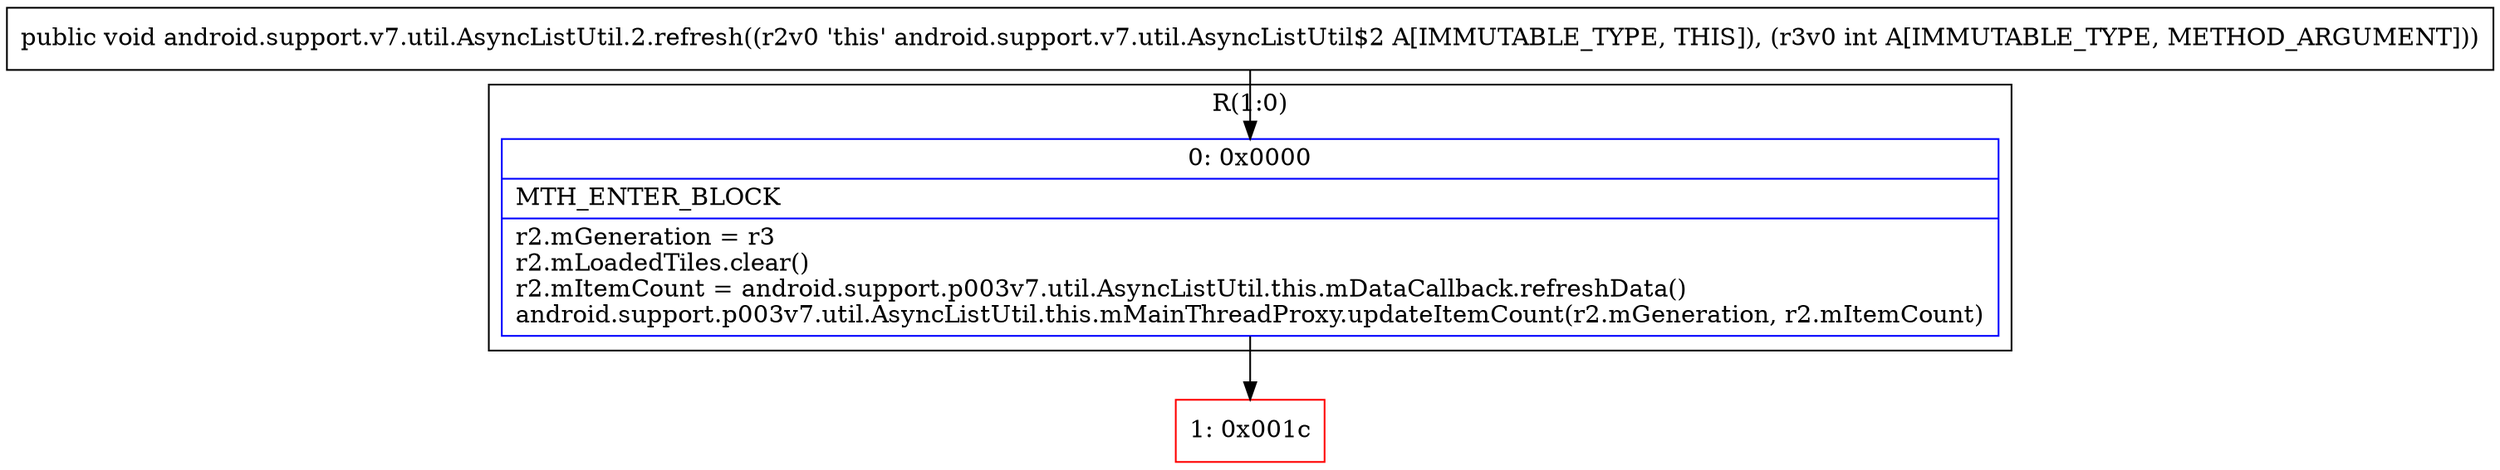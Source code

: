 digraph "CFG forandroid.support.v7.util.AsyncListUtil.2.refresh(I)V" {
subgraph cluster_Region_1806567720 {
label = "R(1:0)";
node [shape=record,color=blue];
Node_0 [shape=record,label="{0\:\ 0x0000|MTH_ENTER_BLOCK\l|r2.mGeneration = r3\lr2.mLoadedTiles.clear()\lr2.mItemCount = android.support.p003v7.util.AsyncListUtil.this.mDataCallback.refreshData()\landroid.support.p003v7.util.AsyncListUtil.this.mMainThreadProxy.updateItemCount(r2.mGeneration, r2.mItemCount)\l}"];
}
Node_1 [shape=record,color=red,label="{1\:\ 0x001c}"];
MethodNode[shape=record,label="{public void android.support.v7.util.AsyncListUtil.2.refresh((r2v0 'this' android.support.v7.util.AsyncListUtil$2 A[IMMUTABLE_TYPE, THIS]), (r3v0 int A[IMMUTABLE_TYPE, METHOD_ARGUMENT])) }"];
MethodNode -> Node_0;
Node_0 -> Node_1;
}

